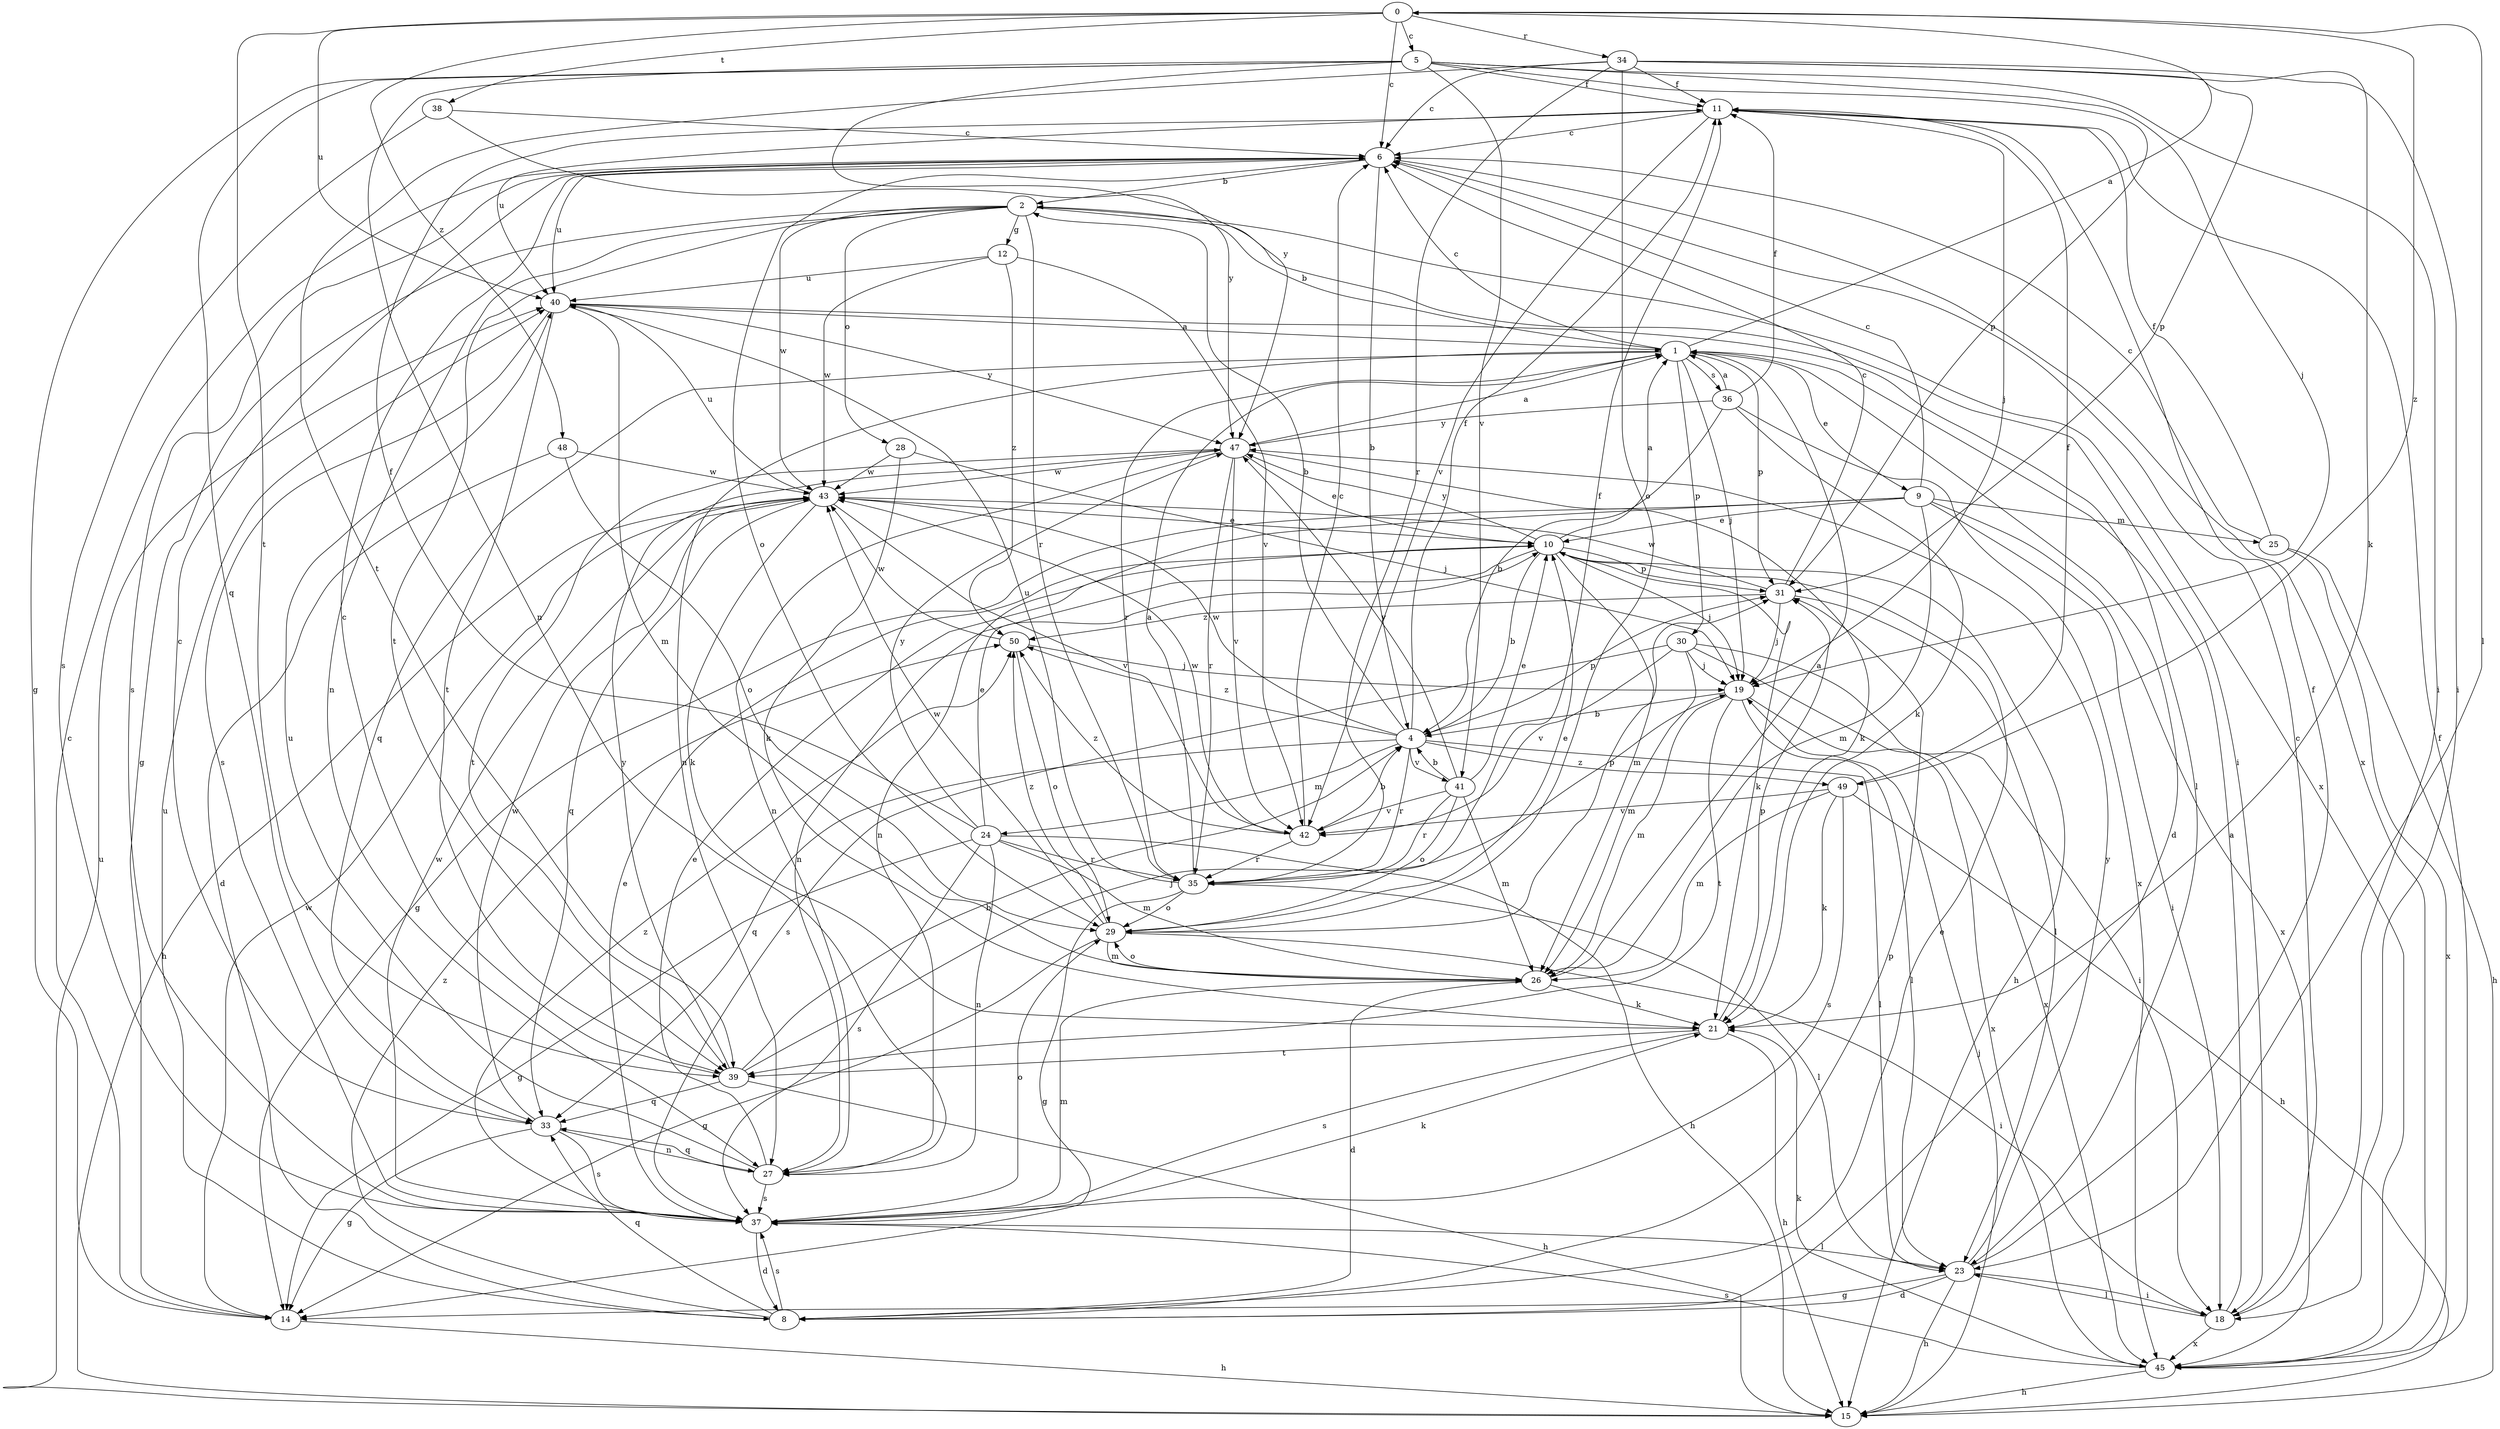 strict digraph  {
0;
1;
2;
4;
5;
6;
8;
9;
10;
11;
12;
14;
15;
18;
19;
21;
23;
24;
25;
26;
27;
28;
29;
30;
31;
33;
34;
35;
36;
37;
38;
39;
40;
41;
42;
43;
45;
47;
48;
49;
50;
0 -> 5  [label=c];
0 -> 6  [label=c];
0 -> 23  [label=l];
0 -> 34  [label=r];
0 -> 38  [label=t];
0 -> 39  [label=t];
0 -> 40  [label=u];
0 -> 48  [label=z];
0 -> 49  [label=z];
1 -> 0  [label=a];
1 -> 2  [label=b];
1 -> 6  [label=c];
1 -> 8  [label=d];
1 -> 9  [label=e];
1 -> 19  [label=j];
1 -> 27  [label=n];
1 -> 30  [label=p];
1 -> 31  [label=p];
1 -> 33  [label=q];
1 -> 35  [label=r];
1 -> 36  [label=s];
2 -> 12  [label=g];
2 -> 14  [label=g];
2 -> 18  [label=i];
2 -> 27  [label=n];
2 -> 28  [label=o];
2 -> 35  [label=r];
2 -> 39  [label=t];
2 -> 43  [label=w];
2 -> 45  [label=x];
4 -> 2  [label=b];
4 -> 11  [label=f];
4 -> 23  [label=l];
4 -> 24  [label=m];
4 -> 31  [label=p];
4 -> 33  [label=q];
4 -> 35  [label=r];
4 -> 41  [label=v];
4 -> 43  [label=w];
4 -> 49  [label=z];
4 -> 50  [label=z];
5 -> 11  [label=f];
5 -> 14  [label=g];
5 -> 18  [label=i];
5 -> 19  [label=j];
5 -> 27  [label=n];
5 -> 31  [label=p];
5 -> 33  [label=q];
5 -> 41  [label=v];
5 -> 47  [label=y];
6 -> 2  [label=b];
6 -> 4  [label=b];
6 -> 29  [label=o];
6 -> 37  [label=s];
6 -> 40  [label=u];
6 -> 45  [label=x];
8 -> 10  [label=e];
8 -> 31  [label=p];
8 -> 33  [label=q];
8 -> 37  [label=s];
8 -> 40  [label=u];
8 -> 50  [label=z];
9 -> 6  [label=c];
9 -> 10  [label=e];
9 -> 14  [label=g];
9 -> 18  [label=i];
9 -> 25  [label=m];
9 -> 26  [label=m];
9 -> 27  [label=n];
9 -> 45  [label=x];
10 -> 1  [label=a];
10 -> 4  [label=b];
10 -> 15  [label=h];
10 -> 19  [label=j];
10 -> 21  [label=k];
10 -> 26  [label=m];
10 -> 27  [label=n];
10 -> 31  [label=p];
10 -> 47  [label=y];
11 -> 6  [label=c];
11 -> 19  [label=j];
11 -> 40  [label=u];
11 -> 42  [label=v];
12 -> 40  [label=u];
12 -> 42  [label=v];
12 -> 43  [label=w];
12 -> 50  [label=z];
14 -> 6  [label=c];
14 -> 15  [label=h];
14 -> 43  [label=w];
15 -> 19  [label=j];
15 -> 40  [label=u];
18 -> 1  [label=a];
18 -> 6  [label=c];
18 -> 23  [label=l];
18 -> 45  [label=x];
19 -> 4  [label=b];
19 -> 23  [label=l];
19 -> 26  [label=m];
19 -> 39  [label=t];
19 -> 45  [label=x];
21 -> 15  [label=h];
21 -> 31  [label=p];
21 -> 37  [label=s];
21 -> 39  [label=t];
23 -> 8  [label=d];
23 -> 11  [label=f];
23 -> 14  [label=g];
23 -> 15  [label=h];
23 -> 18  [label=i];
23 -> 47  [label=y];
24 -> 10  [label=e];
24 -> 11  [label=f];
24 -> 14  [label=g];
24 -> 15  [label=h];
24 -> 26  [label=m];
24 -> 27  [label=n];
24 -> 35  [label=r];
24 -> 37  [label=s];
24 -> 47  [label=y];
25 -> 6  [label=c];
25 -> 11  [label=f];
25 -> 15  [label=h];
25 -> 45  [label=x];
26 -> 1  [label=a];
26 -> 8  [label=d];
26 -> 21  [label=k];
26 -> 29  [label=o];
27 -> 10  [label=e];
27 -> 33  [label=q];
27 -> 37  [label=s];
27 -> 40  [label=u];
28 -> 19  [label=j];
28 -> 21  [label=k];
28 -> 43  [label=w];
29 -> 10  [label=e];
29 -> 14  [label=g];
29 -> 18  [label=i];
29 -> 26  [label=m];
29 -> 31  [label=p];
29 -> 43  [label=w];
29 -> 50  [label=z];
30 -> 18  [label=i];
30 -> 19  [label=j];
30 -> 26  [label=m];
30 -> 37  [label=s];
30 -> 42  [label=v];
30 -> 45  [label=x];
31 -> 6  [label=c];
31 -> 19  [label=j];
31 -> 23  [label=l];
31 -> 43  [label=w];
31 -> 50  [label=z];
33 -> 6  [label=c];
33 -> 14  [label=g];
33 -> 27  [label=n];
33 -> 37  [label=s];
33 -> 43  [label=w];
34 -> 6  [label=c];
34 -> 11  [label=f];
34 -> 18  [label=i];
34 -> 21  [label=k];
34 -> 29  [label=o];
34 -> 31  [label=p];
34 -> 35  [label=r];
34 -> 39  [label=t];
35 -> 1  [label=a];
35 -> 11  [label=f];
35 -> 14  [label=g];
35 -> 23  [label=l];
35 -> 29  [label=o];
35 -> 40  [label=u];
36 -> 1  [label=a];
36 -> 4  [label=b];
36 -> 11  [label=f];
36 -> 21  [label=k];
36 -> 45  [label=x];
36 -> 47  [label=y];
37 -> 8  [label=d];
37 -> 10  [label=e];
37 -> 21  [label=k];
37 -> 23  [label=l];
37 -> 26  [label=m];
37 -> 29  [label=o];
37 -> 43  [label=w];
37 -> 50  [label=z];
38 -> 6  [label=c];
38 -> 37  [label=s];
38 -> 47  [label=y];
39 -> 4  [label=b];
39 -> 6  [label=c];
39 -> 15  [label=h];
39 -> 19  [label=j];
39 -> 33  [label=q];
39 -> 47  [label=y];
40 -> 1  [label=a];
40 -> 23  [label=l];
40 -> 26  [label=m];
40 -> 37  [label=s];
40 -> 39  [label=t];
40 -> 47  [label=y];
41 -> 4  [label=b];
41 -> 10  [label=e];
41 -> 26  [label=m];
41 -> 29  [label=o];
41 -> 35  [label=r];
41 -> 42  [label=v];
41 -> 47  [label=y];
42 -> 4  [label=b];
42 -> 6  [label=c];
42 -> 35  [label=r];
42 -> 43  [label=w];
42 -> 50  [label=z];
43 -> 10  [label=e];
43 -> 15  [label=h];
43 -> 21  [label=k];
43 -> 33  [label=q];
43 -> 40  [label=u];
43 -> 42  [label=v];
45 -> 11  [label=f];
45 -> 15  [label=h];
45 -> 21  [label=k];
45 -> 37  [label=s];
47 -> 1  [label=a];
47 -> 10  [label=e];
47 -> 21  [label=k];
47 -> 27  [label=n];
47 -> 35  [label=r];
47 -> 39  [label=t];
47 -> 42  [label=v];
47 -> 43  [label=w];
48 -> 8  [label=d];
48 -> 29  [label=o];
48 -> 43  [label=w];
49 -> 11  [label=f];
49 -> 15  [label=h];
49 -> 21  [label=k];
49 -> 26  [label=m];
49 -> 37  [label=s];
49 -> 42  [label=v];
50 -> 19  [label=j];
50 -> 29  [label=o];
50 -> 43  [label=w];
}
